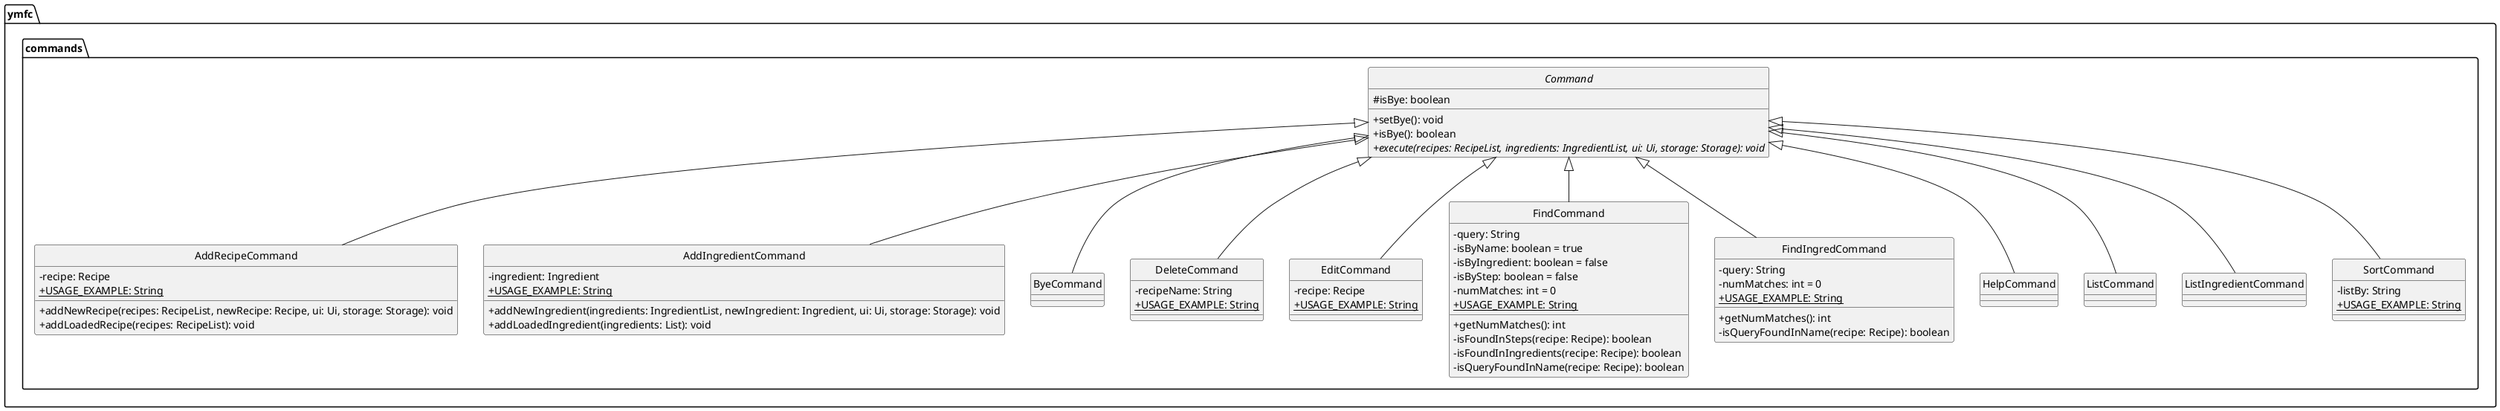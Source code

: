@startuml
skinparam classAttributeIconSize 0

package "ymfc.commands" {

    abstract class Command {
        # isBye: boolean
        __
        + setBye(): void
        + isBye(): boolean
        + {abstract} execute(recipes: RecipeList, ingredients: IngredientList, ui: Ui, storage: Storage): void
    }
    hide Command circle

    class AddRecipeCommand {
        - recipe: Recipe
        + {static} USAGE_EXAMPLE: String
        __
        + addNewRecipe(recipes: RecipeList, newRecipe: Recipe, ui: Ui, storage: Storage): void
        + addLoadedRecipe(recipes: RecipeList): void
    }
    hide AddRecipeCommand circle

    class AddIngredientCommand {
        - ingredient: Ingredient
        + {static} USAGE_EXAMPLE: String
        __
        + addNewIngredient(ingredients: IngredientList, newIngredient: Ingredient, ui: Ui, storage: Storage): void
        + addLoadedIngredient(ingredients: List): void
    }
    hide AddIngredientCommand circle

    class ByeCommand
    hide ByeCommand circle

    class DeleteCommand {
        - recipeName: String
        + {static} USAGE_EXAMPLE: String
    }
    hide DeleteCommand circle

    class EditCommand {
        - recipe: Recipe
        + {static} USAGE_EXAMPLE: String
    }
    hide EditCommand circle

    class FindCommand {
        - query: String
        - isByName: boolean = true
        - isByIngredient: boolean = false
        - isByStep: boolean = false
        - numMatches: int = 0
        + {static} USAGE_EXAMPLE: String
        __
        + getNumMatches(): int
        - isFoundInSteps(recipe: Recipe): boolean
        - isFoundInIngredients(recipe: Recipe): boolean
        - isQueryFoundInName(recipe: Recipe): boolean
    }
    hide FindCommand circle

    class FindIngredCommand {
        - query: String
        - numMatches: int = 0
        + {static} USAGE_EXAMPLE: String
        __
        + getNumMatches(): int
        - isQueryFoundInName(recipe: Recipe): boolean
    }
    hide FindIngredCommand circle

    class HelpCommand
    hide HelpCommand circle

    class ListCommand
    hide ListCommand circle

    class ListIngredientCommand
    hide ListIngredientCommand circle

    class SortCommand {
        - listBy: String
        + {static} USAGE_EXAMPLE: String
    }
    hide SortCommand circle

    AddRecipeCommand --u|> Command
    AddIngredientCommand --u|> Command
    ByeCommand --u|> Command
    DeleteCommand --u|> Command
    EditCommand --u|> Command
    FindCommand --u|> Command
    FindIngredCommand --u|> Command
    HelpCommand --u|> Command
    ListCommand --u|> Command
    ListIngredientCommand --u|> Command
    SortCommand --u|> Command

}

@enduml